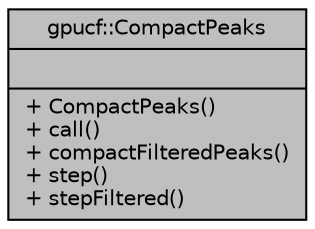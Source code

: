 digraph "gpucf::CompactPeaks"
{
 // INTERACTIVE_SVG=YES
  bgcolor="transparent";
  edge [fontname="Helvetica",fontsize="10",labelfontname="Helvetica",labelfontsize="10"];
  node [fontname="Helvetica",fontsize="10",shape=record];
  Node1 [label="{gpucf::CompactPeaks\n||+ CompactPeaks()\l+ call()\l+ compactFilteredPeaks()\l+ step()\l+ stepFiltered()\l}",height=0.2,width=0.4,color="black", fillcolor="grey75", style="filled", fontcolor="black"];
}
